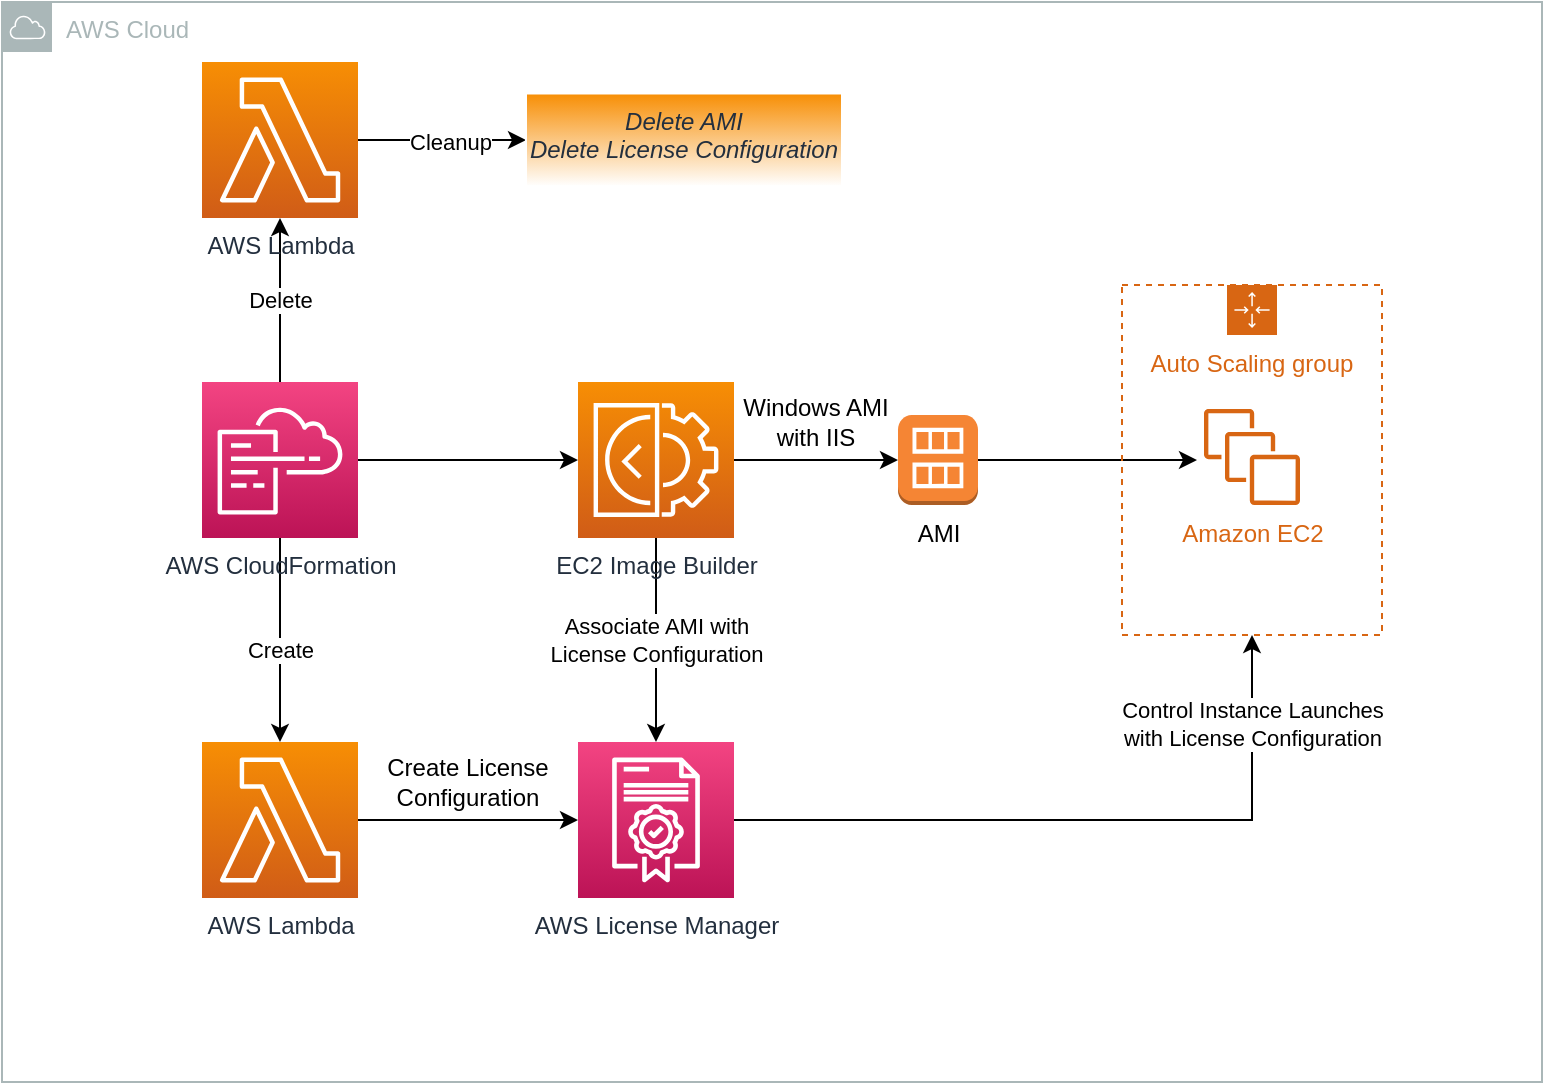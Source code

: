 <mxfile version="14.1.4" type="device"><diagram id="TuxIghhpIWfwu1R-Zs65" name="Page-1"><mxGraphModel dx="1426" dy="714" grid="1" gridSize="10" guides="1" tooltips="1" connect="1" arrows="1" fold="1" page="1" pageScale="1" pageWidth="850" pageHeight="1100" math="0" shadow="0"><root><mxCell id="0"/><mxCell id="1" parent="0"/><mxCell id="GkKl5T0mBaPfaOsKs9Y0-1" value="AWS Cloud" style="outlineConnect=0;gradientColor=none;html=1;whiteSpace=wrap;fontSize=12;fontStyle=0;shape=mxgraph.aws4.group;grIcon=mxgraph.aws4.group_aws_cloud;strokeColor=#AAB7B8;fillColor=none;verticalAlign=top;align=left;spacingLeft=30;fontColor=#AAB7B8;dashed=0;" parent="1" vertex="1"><mxGeometry x="70" y="50" width="770" height="540" as="geometry"/></mxCell><mxCell id="dxcNLL6Cxam7hXqItacv-2" value="" style="edgeStyle=orthogonalEdgeStyle;rounded=0;orthogonalLoop=1;jettySize=auto;html=1;" edge="1" parent="1" source="GkKl5T0mBaPfaOsKs9Y0-13" target="dxcNLL6Cxam7hXqItacv-1"><mxGeometry relative="1" as="geometry"/></mxCell><mxCell id="dxcNLL6Cxam7hXqItacv-3" value="" style="edgeStyle=orthogonalEdgeStyle;rounded=0;orthogonalLoop=1;jettySize=auto;html=1;" edge="1" parent="1" source="GkKl5T0mBaPfaOsKs9Y0-13" target="GkKl5T0mBaPfaOsKs9Y0-15"><mxGeometry relative="1" as="geometry"/></mxCell><mxCell id="dxcNLL6Cxam7hXqItacv-10" value="Create" style="edgeLabel;html=1;align=center;verticalAlign=middle;resizable=0;points=[];" vertex="1" connectable="0" parent="dxcNLL6Cxam7hXqItacv-3"><mxGeometry x="0.098" relative="1" as="geometry"><mxPoint as="offset"/></mxGeometry></mxCell><mxCell id="dxcNLL6Cxam7hXqItacv-12" value="Delete" style="edgeStyle=orthogonalEdgeStyle;rounded=0;orthogonalLoop=1;jettySize=auto;html=1;" edge="1" parent="1" source="GkKl5T0mBaPfaOsKs9Y0-13" target="dxcNLL6Cxam7hXqItacv-11"><mxGeometry relative="1" as="geometry"/></mxCell><mxCell id="GkKl5T0mBaPfaOsKs9Y0-13" value="AWS CloudFormation" style="outlineConnect=0;fontColor=#232F3E;gradientColor=#F34482;gradientDirection=north;fillColor=#BC1356;strokeColor=#ffffff;dashed=0;verticalLabelPosition=bottom;verticalAlign=top;align=center;html=1;fontSize=12;fontStyle=0;aspect=fixed;shape=mxgraph.aws4.resourceIcon;resIcon=mxgraph.aws4.cloudformation;" parent="1" vertex="1"><mxGeometry x="170" y="240" width="78" height="78" as="geometry"/></mxCell><mxCell id="dxcNLL6Cxam7hXqItacv-5" value="" style="edgeStyle=orthogonalEdgeStyle;rounded=0;orthogonalLoop=1;jettySize=auto;html=1;" edge="1" parent="1" source="GkKl5T0mBaPfaOsKs9Y0-15" target="dxcNLL6Cxam7hXqItacv-4"><mxGeometry relative="1" as="geometry"/></mxCell><mxCell id="GkKl5T0mBaPfaOsKs9Y0-15" value="AWS Lambda" style="outlineConnect=0;fontColor=#232F3E;gradientColor=#F78E04;gradientDirection=north;fillColor=#D05C17;strokeColor=#ffffff;dashed=0;verticalLabelPosition=bottom;verticalAlign=top;align=center;html=1;fontSize=12;fontStyle=0;aspect=fixed;shape=mxgraph.aws4.resourceIcon;resIcon=mxgraph.aws4.lambda;" parent="1" vertex="1"><mxGeometry x="170" y="420" width="78" height="78" as="geometry"/></mxCell><mxCell id="dxcNLL6Cxam7hXqItacv-8" value="" style="edgeStyle=orthogonalEdgeStyle;rounded=0;orthogonalLoop=1;jettySize=auto;html=1;" edge="1" parent="1" source="dxcNLL6Cxam7hXqItacv-1" target="dxcNLL6Cxam7hXqItacv-7"><mxGeometry relative="1" as="geometry"/></mxCell><mxCell id="dxcNLL6Cxam7hXqItacv-26" value="Associate AMI with&lt;br&gt;License Configuration" style="edgeStyle=orthogonalEdgeStyle;rounded=0;orthogonalLoop=1;jettySize=auto;html=1;" edge="1" parent="1" source="dxcNLL6Cxam7hXqItacv-1" target="dxcNLL6Cxam7hXqItacv-4"><mxGeometry relative="1" as="geometry"/></mxCell><mxCell id="dxcNLL6Cxam7hXqItacv-1" value="EC2 Image Builder" style="outlineConnect=0;fontColor=#232F3E;gradientColor=#F78E04;gradientDirection=north;fillColor=#D05C17;strokeColor=#ffffff;dashed=0;verticalLabelPosition=bottom;verticalAlign=top;align=center;html=1;fontSize=12;fontStyle=0;aspect=fixed;shape=mxgraph.aws4.resourceIcon;resIcon=mxgraph.aws4.ec2_image_builder;" vertex="1" parent="1"><mxGeometry x="358" y="240" width="78" height="78" as="geometry"/></mxCell><mxCell id="dxcNLL6Cxam7hXqItacv-24" style="edgeStyle=orthogonalEdgeStyle;rounded=0;orthogonalLoop=1;jettySize=auto;html=1;" edge="1" parent="1" source="dxcNLL6Cxam7hXqItacv-4" target="dxcNLL6Cxam7hXqItacv-13"><mxGeometry relative="1" as="geometry"/></mxCell><mxCell id="dxcNLL6Cxam7hXqItacv-25" value="Control Instance Launches&lt;br&gt;with License Configuration" style="edgeLabel;html=1;align=center;verticalAlign=middle;resizable=0;points=[];" vertex="1" connectable="0" parent="dxcNLL6Cxam7hXqItacv-24"><mxGeometry x="0.75" relative="1" as="geometry"><mxPoint as="offset"/></mxGeometry></mxCell><mxCell id="dxcNLL6Cxam7hXqItacv-4" value="AWS License Manager" style="outlineConnect=0;fontColor=#232F3E;gradientColor=#F34482;gradientDirection=north;fillColor=#BC1356;strokeColor=#ffffff;dashed=0;verticalLabelPosition=bottom;verticalAlign=top;align=center;html=1;fontSize=12;fontStyle=0;aspect=fixed;shape=mxgraph.aws4.resourceIcon;resIcon=mxgraph.aws4.license_manager;" vertex="1" parent="1"><mxGeometry x="358" y="420" width="78" height="78" as="geometry"/></mxCell><mxCell id="dxcNLL6Cxam7hXqItacv-6" value="Create License Configuration" style="text;html=1;strokeColor=none;fillColor=none;align=center;verticalAlign=middle;whiteSpace=wrap;rounded=0;" vertex="1" parent="1"><mxGeometry x="248" y="430" width="110" height="20" as="geometry"/></mxCell><mxCell id="dxcNLL6Cxam7hXqItacv-15" value="" style="edgeStyle=orthogonalEdgeStyle;rounded=0;orthogonalLoop=1;jettySize=auto;html=1;" edge="1" parent="1" source="dxcNLL6Cxam7hXqItacv-7"><mxGeometry relative="1" as="geometry"><mxPoint x="667.5" y="279" as="targetPoint"/></mxGeometry></mxCell><mxCell id="dxcNLL6Cxam7hXqItacv-7" value="AMI" style="outlineConnect=0;dashed=0;verticalLabelPosition=bottom;verticalAlign=top;align=center;html=1;shape=mxgraph.aws3.ami;fillColor=#F58534;gradientColor=none;" vertex="1" parent="1"><mxGeometry x="518" y="256.5" width="40" height="45" as="geometry"/></mxCell><mxCell id="dxcNLL6Cxam7hXqItacv-9" value="Windows AMI with IIS" style="text;html=1;strokeColor=none;fillColor=none;align=center;verticalAlign=middle;whiteSpace=wrap;rounded=0;" vertex="1" parent="1"><mxGeometry x="436" y="250" width="82" height="20" as="geometry"/></mxCell><mxCell id="dxcNLL6Cxam7hXqItacv-19" value="" style="edgeStyle=orthogonalEdgeStyle;rounded=0;orthogonalLoop=1;jettySize=auto;html=1;" edge="1" parent="1" source="dxcNLL6Cxam7hXqItacv-11" target="dxcNLL6Cxam7hXqItacv-18"><mxGeometry relative="1" as="geometry"/></mxCell><mxCell id="dxcNLL6Cxam7hXqItacv-27" value="Cleanup" style="edgeLabel;html=1;align=center;verticalAlign=middle;resizable=0;points=[];" vertex="1" connectable="0" parent="dxcNLL6Cxam7hXqItacv-19"><mxGeometry x="0.096" y="-1" relative="1" as="geometry"><mxPoint as="offset"/></mxGeometry></mxCell><mxCell id="dxcNLL6Cxam7hXqItacv-11" value="AWS Lambda" style="outlineConnect=0;fontColor=#232F3E;gradientColor=#F78E04;gradientDirection=north;fillColor=#D05C17;strokeColor=#ffffff;dashed=0;verticalLabelPosition=bottom;verticalAlign=top;align=center;html=1;fontSize=12;fontStyle=0;aspect=fixed;shape=mxgraph.aws4.resourceIcon;resIcon=mxgraph.aws4.lambda;" vertex="1" parent="1"><mxGeometry x="170" y="80" width="78" height="78" as="geometry"/></mxCell><mxCell id="dxcNLL6Cxam7hXqItacv-13" value="Auto Scaling group" style="points=[[0,0],[0.25,0],[0.5,0],[0.75,0],[1,0],[1,0.25],[1,0.5],[1,0.75],[1,1],[0.75,1],[0.5,1],[0.25,1],[0,1],[0,0.75],[0,0.5],[0,0.25]];outlineConnect=0;gradientColor=none;html=1;whiteSpace=wrap;fontSize=12;fontStyle=0;shape=mxgraph.aws4.groupCenter;grIcon=mxgraph.aws4.group_auto_scaling_group;grStroke=1;strokeColor=#D86613;fillColor=none;verticalAlign=top;align=center;fontColor=#D86613;dashed=1;spacingTop=25;" vertex="1" parent="1"><mxGeometry x="630" y="191.5" width="130" height="175" as="geometry"/></mxCell><mxCell id="dxcNLL6Cxam7hXqItacv-16" value="&lt;span style=&quot;color: rgb(216 , 102 , 19)&quot;&gt;Amazon EC2&lt;/span&gt;" style="outlineConnect=0;fontColor=#232F3E;gradientColor=none;fillColor=#D86613;strokeColor=none;dashed=0;verticalLabelPosition=bottom;verticalAlign=top;align=center;html=1;fontSize=12;fontStyle=0;aspect=fixed;pointerEvents=1;shape=mxgraph.aws4.instances;" vertex="1" parent="1"><mxGeometry x="671" y="253.5" width="48" height="48" as="geometry"/></mxCell><mxCell id="dxcNLL6Cxam7hXqItacv-18" value="Delete AMI&lt;br&gt;Delete License Configuration" style="whiteSpace=wrap;html=1;dashed=0;fontColor=#232F3E;fontStyle=2;verticalAlign=top;strokeColor=#ffffff;gradientColor=#F78E04;gradientDirection=north;fillColor=#FFFFFF;align=center;" vertex="1" parent="1"><mxGeometry x="332" y="95.75" width="158" height="46.5" as="geometry"/></mxCell></root></mxGraphModel></diagram></mxfile>